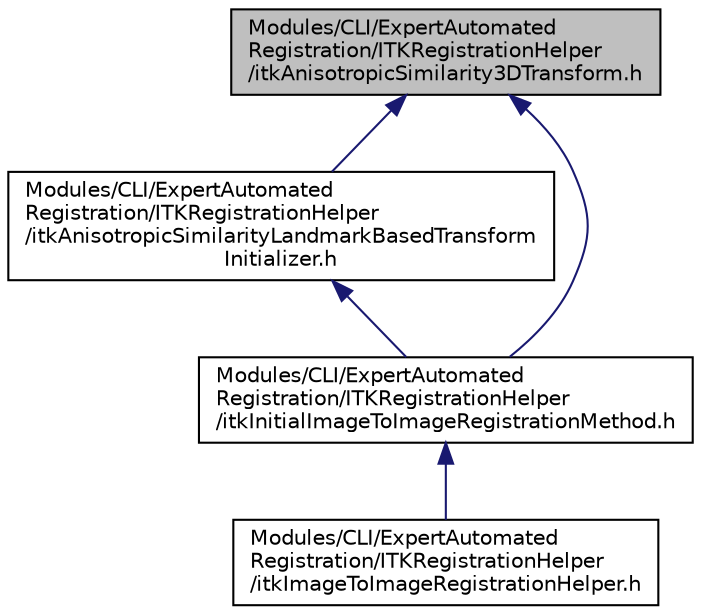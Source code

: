 digraph "Modules/CLI/ExpertAutomatedRegistration/ITKRegistrationHelper/itkAnisotropicSimilarity3DTransform.h"
{
  bgcolor="transparent";
  edge [fontname="Helvetica",fontsize="10",labelfontname="Helvetica",labelfontsize="10"];
  node [fontname="Helvetica",fontsize="10",shape=record];
  Node6 [label="Modules/CLI/ExpertAutomated\lRegistration/ITKRegistrationHelper\l/itkAnisotropicSimilarity3DTransform.h",height=0.2,width=0.4,color="black", fillcolor="grey75", style="filled", fontcolor="black"];
  Node6 -> Node7 [dir="back",color="midnightblue",fontsize="10",style="solid",fontname="Helvetica"];
  Node7 [label="Modules/CLI/ExpertAutomated\lRegistration/ITKRegistrationHelper\l/itkAnisotropicSimilarityLandmarkBasedTransform\lInitializer.h",height=0.2,width=0.4,color="black",URL="$itkAnisotropicSimilarityLandmarkBasedTransformInitializer_8h.html"];
  Node7 -> Node8 [dir="back",color="midnightblue",fontsize="10",style="solid",fontname="Helvetica"];
  Node8 [label="Modules/CLI/ExpertAutomated\lRegistration/ITKRegistrationHelper\l/itkInitialImageToImageRegistrationMethod.h",height=0.2,width=0.4,color="black",URL="$itkInitialImageToImageRegistrationMethod_8h.html"];
  Node8 -> Node9 [dir="back",color="midnightblue",fontsize="10",style="solid",fontname="Helvetica"];
  Node9 [label="Modules/CLI/ExpertAutomated\lRegistration/ITKRegistrationHelper\l/itkImageToImageRegistrationHelper.h",height=0.2,width=0.4,color="black",URL="$itkImageToImageRegistrationHelper_8h.html"];
  Node6 -> Node8 [dir="back",color="midnightblue",fontsize="10",style="solid",fontname="Helvetica"];
}
